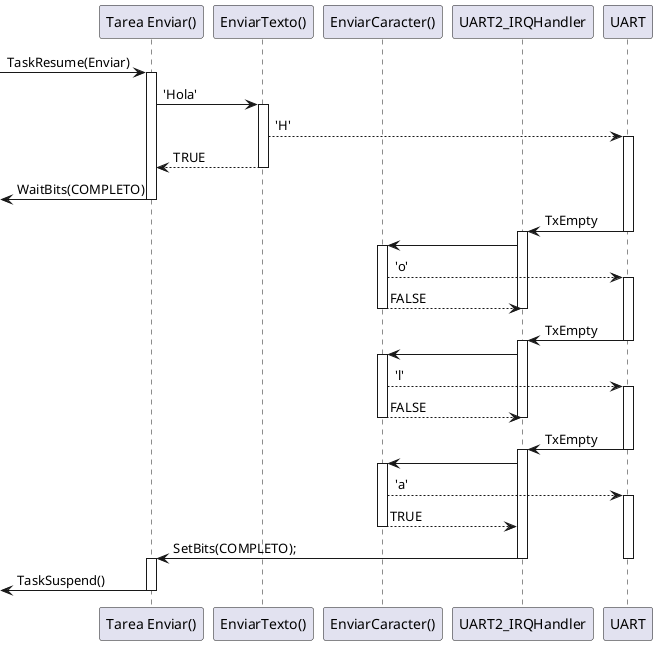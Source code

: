 @startuml
participant "Tarea Enviar()" as tarea
participant "EnviarTexto()" as enviar
participant "EnviarCaracter()" as caracter
participant "UART2_IRQHandler" as servicio
participant "UART" as uart

[-> tarea: TaskResume(Enviar)
activate tarea
tarea -> enviar: 'Hola'
activate enviar
enviar --> uart: 'H'
activate uart
enviar --> tarea: TRUE
deactivate enviar
[<- tarea: WaitBits(COMPLETO)
deactivate tarea

uart -> servicio: TxEmpty
deactivate uart
activate servicio
servicio -> caracter
activate caracter
caracter --> uart: 'o'
activate uart
caracter --> servicio: FALSE
deactivate caracter
deactivate servicio

uart -> servicio: TxEmpty
deactivate uart
activate servicio
servicio -> caracter
activate caracter
caracter --> uart: 'l'
activate uart
caracter --> servicio: FALSE
deactivate caracter
deactivate servicio

uart -> servicio: TxEmpty
deactivate uart
activate servicio
servicio -> caracter
activate caracter
caracter --> uart: 'a'
activate uart
caracter --> servicio: TRUE
deactivate caracter
servicio -> tarea: SetBits(COMPLETO);
deactivate servicio
deactivate uart
activate tarea
[<- tarea: TaskSuspend()
deactivate tarea
@enduml